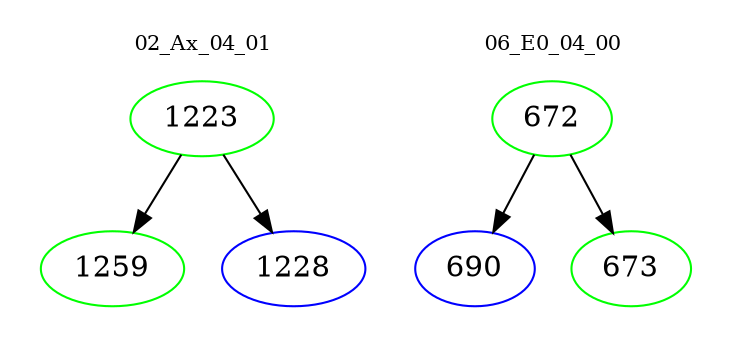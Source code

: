 digraph{
subgraph cluster_0 {
color = white
label = "02_Ax_04_01";
fontsize=10;
T0_1223 [label="1223", color="green"]
T0_1223 -> T0_1259 [color="black"]
T0_1259 [label="1259", color="green"]
T0_1223 -> T0_1228 [color="black"]
T0_1228 [label="1228", color="blue"]
}
subgraph cluster_1 {
color = white
label = "06_E0_04_00";
fontsize=10;
T1_672 [label="672", color="green"]
T1_672 -> T1_690 [color="black"]
T1_690 [label="690", color="blue"]
T1_672 -> T1_673 [color="black"]
T1_673 [label="673", color="green"]
}
}
